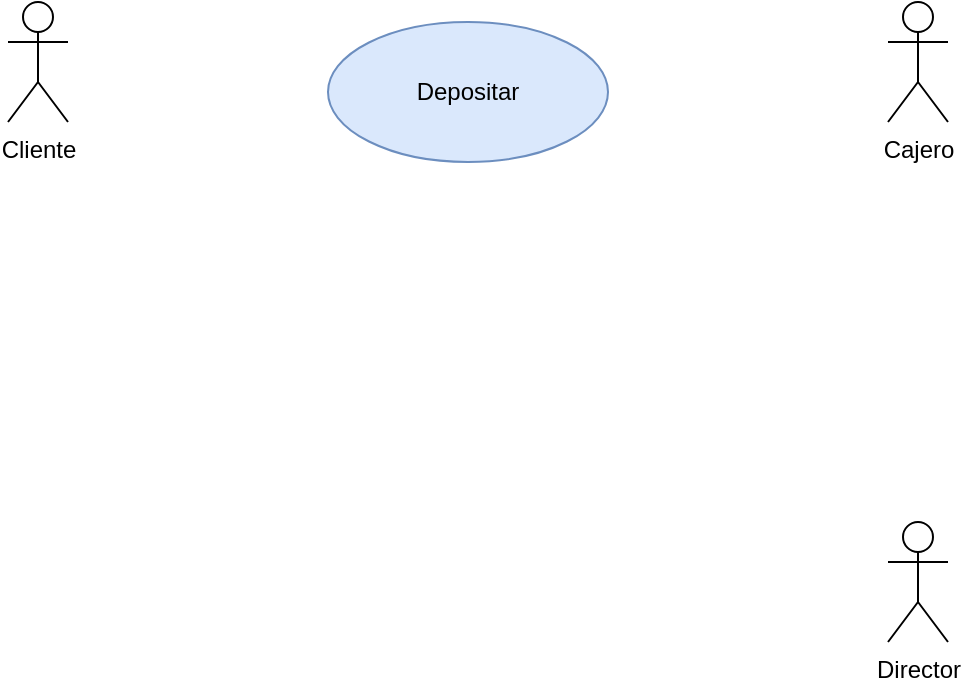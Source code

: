 <mxfile version="22.0.8" type="github">
  <diagram name="Página-1" id="CFYT7b1u8XLgfosFSaB2">
    <mxGraphModel dx="1432" dy="669" grid="1" gridSize="10" guides="1" tooltips="1" connect="1" arrows="1" fold="1" page="1" pageScale="1" pageWidth="827" pageHeight="1169" math="0" shadow="0">
      <root>
        <mxCell id="0" />
        <mxCell id="1" parent="0" />
        <mxCell id="wMEoLTVbI0JMhqb_dQQ_-3" value="Cliente" style="shape=umlActor;html=1;verticalLabelPosition=bottom;verticalAlign=top;align=center;" vertex="1" parent="1">
          <mxGeometry x="130" y="320" width="30" height="60" as="geometry" />
        </mxCell>
        <mxCell id="wMEoLTVbI0JMhqb_dQQ_-8" value="Cajero" style="shape=umlActor;html=1;verticalLabelPosition=bottom;verticalAlign=top;align=center;" vertex="1" parent="1">
          <mxGeometry x="570" y="320" width="30" height="60" as="geometry" />
        </mxCell>
        <mxCell id="wMEoLTVbI0JMhqb_dQQ_-10" value="Director&lt;br&gt;" style="shape=umlActor;html=1;verticalLabelPosition=bottom;verticalAlign=top;align=center;" vertex="1" parent="1">
          <mxGeometry x="570" y="580" width="30" height="60" as="geometry" />
        </mxCell>
        <mxCell id="wMEoLTVbI0JMhqb_dQQ_-11" value="Depositar" style="ellipse;whiteSpace=wrap;html=1;fillColor=#dae8fc;strokeColor=#6c8ebf;" vertex="1" parent="1">
          <mxGeometry x="290" y="330" width="140" height="70" as="geometry" />
        </mxCell>
      </root>
    </mxGraphModel>
  </diagram>
</mxfile>
